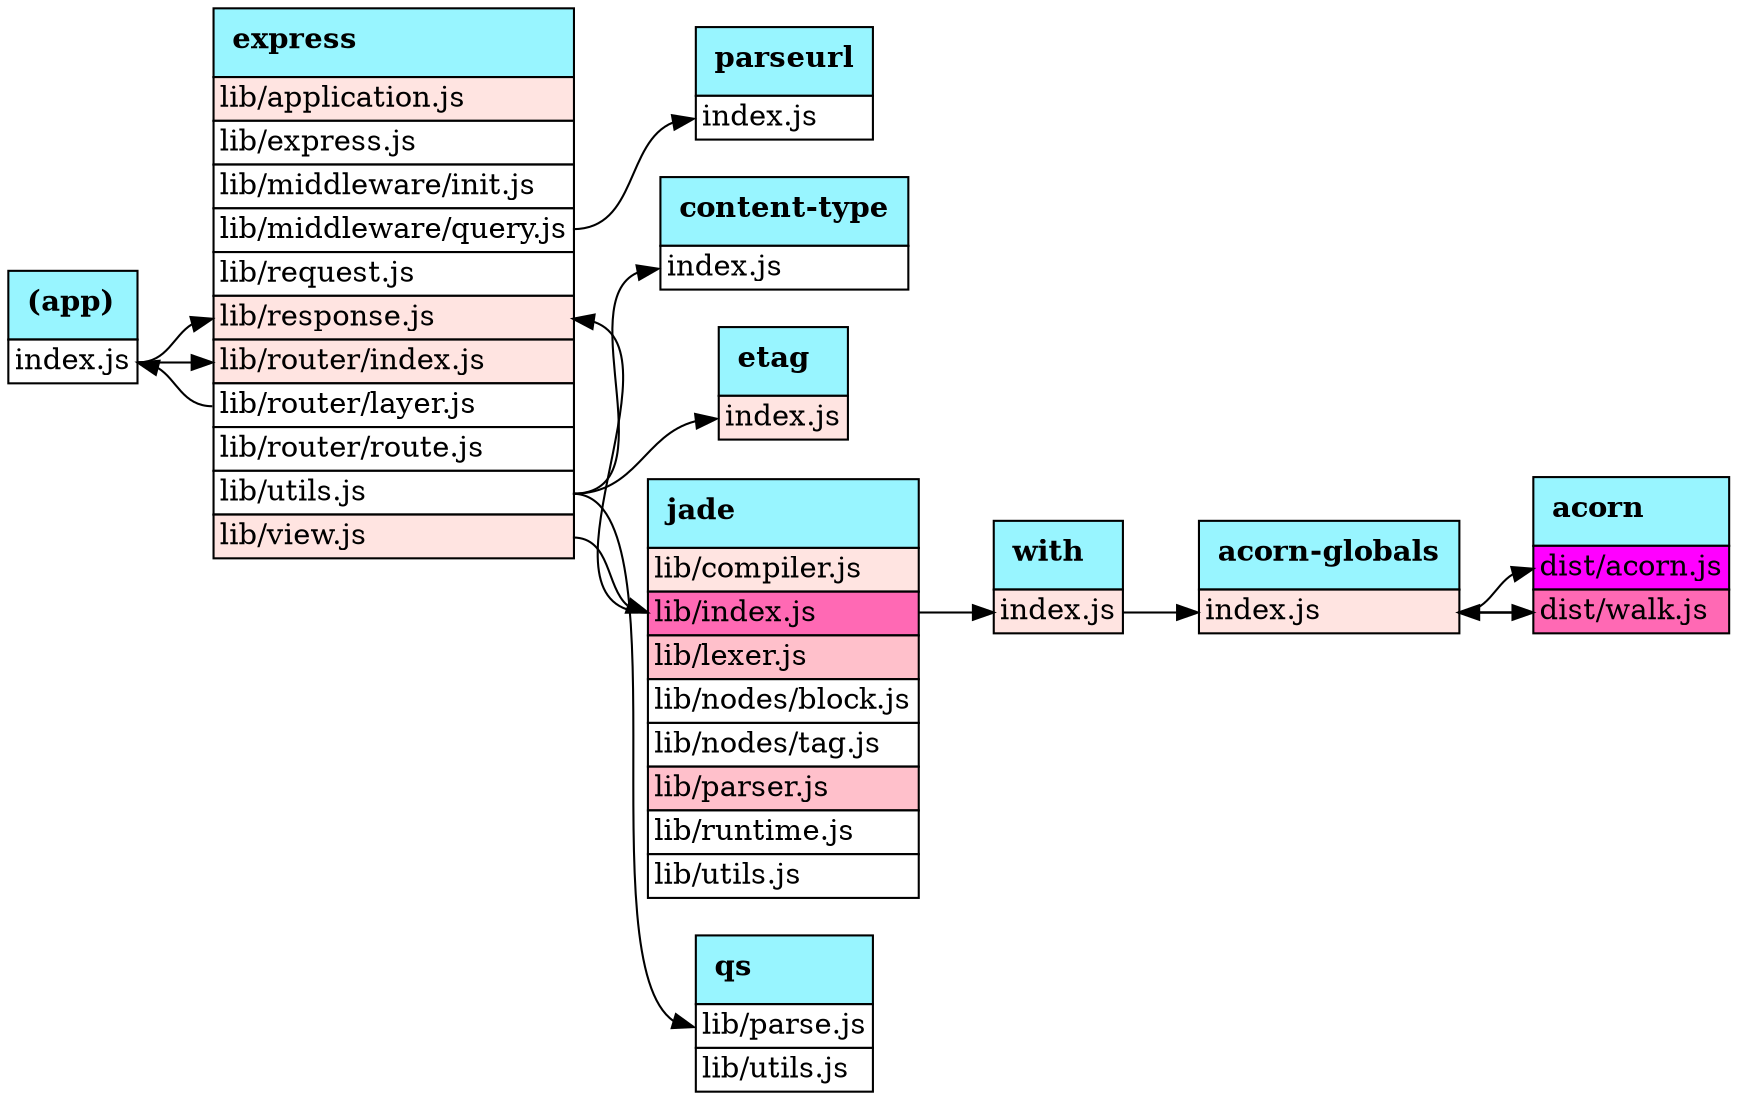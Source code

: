digraph g {
    graph [
        rankdir = "LR"
    ];
    "(app)" [
        shape = "plain"
        label = <<table border="0" cellspacing="0">
<tr><td align="left" border="1" cellpadding="8" bgcolor="cadetblue1" href="https://npmjs.org/package/(app)" title="package (app)" ><b>(app)</b></td></tr>
<tr><td port="index.js" align="left" border="1" bgcolor="white" title="/Users/pmuellr/Projects/slides/2017/01-profiling-node/demos/express-demo/index.js">index.js</td></tr>
</table>>
    ];
    "express" [
        shape = "plain"
        label = <<table border="0" cellspacing="0">
<tr><td align="left" border="1" cellpadding="8" bgcolor="cadetblue1" href="https://npmjs.org/package/express" title="package express" ><b>express</b></td></tr>
<tr><td port="lib/application.js" align="left" border="1" bgcolor="mistyrose" title="/Users/pmuellr/Projects/slides/2017/01-profiling-node/demos/express-demo/node_modules/express/lib/application.js">lib/application.js</td></tr>
<tr><td port="lib/express.js" align="left" border="1" bgcolor="white" title="/Users/pmuellr/Projects/slides/2017/01-profiling-node/demos/express-demo/node_modules/express/lib/express.js">lib/express.js</td></tr>
<tr><td port="lib/middleware/init.js" align="left" border="1" bgcolor="white" title="/Users/pmuellr/Projects/slides/2017/01-profiling-node/demos/express-demo/node_modules/express/lib/middleware/init.js">lib/middleware/init.js</td></tr>
<tr><td port="lib/middleware/query.js" align="left" border="1" bgcolor="white" title="/Users/pmuellr/Projects/slides/2017/01-profiling-node/demos/express-demo/node_modules/express/lib/middleware/query.js">lib/middleware/query.js</td></tr>
<tr><td port="lib/request.js" align="left" border="1" bgcolor="white" title="/Users/pmuellr/Projects/slides/2017/01-profiling-node/demos/express-demo/node_modules/express/lib/request.js">lib/request.js</td></tr>
<tr><td port="lib/response.js" align="left" border="1" bgcolor="mistyrose" title="/Users/pmuellr/Projects/slides/2017/01-profiling-node/demos/express-demo/node_modules/express/lib/response.js">lib/response.js</td></tr>
<tr><td port="lib/router/index.js" align="left" border="1" bgcolor="mistyrose" title="/Users/pmuellr/Projects/slides/2017/01-profiling-node/demos/express-demo/node_modules/express/lib/router/index.js">lib/router/index.js</td></tr>
<tr><td port="lib/router/layer.js" align="left" border="1" bgcolor="white" title="/Users/pmuellr/Projects/slides/2017/01-profiling-node/demos/express-demo/node_modules/express/lib/router/layer.js">lib/router/layer.js</td></tr>
<tr><td port="lib/router/route.js" align="left" border="1" bgcolor="white" title="/Users/pmuellr/Projects/slides/2017/01-profiling-node/demos/express-demo/node_modules/express/lib/router/route.js">lib/router/route.js</td></tr>
<tr><td port="lib/utils.js" align="left" border="1" bgcolor="white" title="/Users/pmuellr/Projects/slides/2017/01-profiling-node/demos/express-demo/node_modules/express/lib/utils.js">lib/utils.js</td></tr>
<tr><td port="lib/view.js" align="left" border="1" bgcolor="mistyrose" title="/Users/pmuellr/Projects/slides/2017/01-profiling-node/demos/express-demo/node_modules/express/lib/view.js">lib/view.js</td></tr>
</table>>
    ];
    "qs" [
        shape = "plain"
        label = <<table border="0" cellspacing="0">
<tr><td align="left" border="1" cellpadding="8" bgcolor="cadetblue1" href="https://npmjs.org/package/qs" title="package qs" ><b>qs</b></td></tr>
<tr><td port="lib/parse.js" align="left" border="1" bgcolor="white" title="/Users/pmuellr/Projects/slides/2017/01-profiling-node/demos/express-demo/node_modules/express/node_modules/qs/lib/parse.js">lib/parse.js</td></tr>
<tr><td port="lib/utils.js" align="left" border="1" bgcolor="white" title="/Users/pmuellr/Projects/slides/2017/01-profiling-node/demos/express-demo/node_modules/express/node_modules/qs/lib/utils.js">lib/utils.js</td></tr>
</table>>
    ];
    "jade" [
        shape = "plain"
        label = <<table border="0" cellspacing="0">
<tr><td align="left" border="1" cellpadding="8" bgcolor="cadetblue1" href="https://npmjs.org/package/jade" title="package jade" ><b>jade</b></td></tr>
<tr><td port="lib/compiler.js" align="left" border="1" bgcolor="mistyrose" title="/Users/pmuellr/Projects/slides/2017/01-profiling-node/demos/express-demo/node_modules/jade/lib/compiler.js">lib/compiler.js</td></tr>
<tr><td port="lib/index.js" align="left" border="1" bgcolor="hotpink" title="/Users/pmuellr/Projects/slides/2017/01-profiling-node/demos/express-demo/node_modules/jade/lib/index.js">lib/index.js</td></tr>
<tr><td port="lib/lexer.js" align="left" border="1" bgcolor="pink" title="/Users/pmuellr/Projects/slides/2017/01-profiling-node/demos/express-demo/node_modules/jade/lib/lexer.js">lib/lexer.js</td></tr>
<tr><td port="lib/nodes/block.js" align="left" border="1" bgcolor="white" title="/Users/pmuellr/Projects/slides/2017/01-profiling-node/demos/express-demo/node_modules/jade/lib/nodes/block.js">lib/nodes/block.js</td></tr>
<tr><td port="lib/nodes/tag.js" align="left" border="1" bgcolor="white" title="/Users/pmuellr/Projects/slides/2017/01-profiling-node/demos/express-demo/node_modules/jade/lib/nodes/tag.js">lib/nodes/tag.js</td></tr>
<tr><td port="lib/parser.js" align="left" border="1" bgcolor="pink" title="/Users/pmuellr/Projects/slides/2017/01-profiling-node/demos/express-demo/node_modules/jade/lib/parser.js">lib/parser.js</td></tr>
<tr><td port="lib/runtime.js" align="left" border="1" bgcolor="white" title="/Users/pmuellr/Projects/slides/2017/01-profiling-node/demos/express-demo/node_modules/jade/lib/runtime.js">lib/runtime.js</td></tr>
<tr><td port="lib/utils.js" align="left" border="1" bgcolor="white" title="/Users/pmuellr/Projects/slides/2017/01-profiling-node/demos/express-demo/node_modules/jade/lib/utils.js">lib/utils.js</td></tr>
</table>>
    ];
    "with" [
        shape = "plain"
        label = <<table border="0" cellspacing="0">
<tr><td align="left" border="1" cellpadding="8" bgcolor="cadetblue1" href="https://npmjs.org/package/with" title="package with" ><b>with</b></td></tr>
<tr><td port="index.js" align="left" border="1" bgcolor="mistyrose" title="/Users/pmuellr/Projects/slides/2017/01-profiling-node/demos/express-demo/node_modules/jade/node_modules/with/index.js">index.js</td></tr>
</table>>
    ];
    "acorn-globals" [
        shape = "plain"
        label = <<table border="0" cellspacing="0">
<tr><td align="left" border="1" cellpadding="8" bgcolor="cadetblue1" href="https://npmjs.org/package/acorn-globals" title="package acorn-globals" ><b>acorn-globals</b></td></tr>
<tr><td port="index.js" align="left" border="1" bgcolor="mistyrose" title="/Users/pmuellr/Projects/slides/2017/01-profiling-node/demos/express-demo/node_modules/jade/node_modules/with/node_modules/acorn-globals/index.js">index.js</td></tr>
</table>>
    ];
    "acorn" [
        shape = "plain"
        label = <<table border="0" cellspacing="0">
<tr><td align="left" border="1" cellpadding="8" bgcolor="cadetblue1" href="https://npmjs.org/package/acorn" title="package acorn" ><b>acorn</b></td></tr>
<tr><td port="dist/acorn.js" align="left" border="1" bgcolor="magenta" title="/Users/pmuellr/Projects/slides/2017/01-profiling-node/demos/express-demo/node_modules/jade/node_modules/with/node_modules/acorn-globals/node_modules/acorn/dist/acorn.js">dist/acorn.js</td></tr>
<tr><td port="dist/walk.js" align="left" border="1" bgcolor="hotpink" title="/Users/pmuellr/Projects/slides/2017/01-profiling-node/demos/express-demo/node_modules/jade/node_modules/with/node_modules/acorn-globals/node_modules/acorn/dist/walk.js">dist/walk.js</td></tr>
</table>>
    ];
    "content-type" [
        shape = "plain"
        label = <<table border="0" cellspacing="0">
<tr><td align="left" border="1" cellpadding="8" bgcolor="cadetblue1" href="https://npmjs.org/package/content-type" title="package content-type" ><b>content-type</b></td></tr>
<tr><td port="index.js" align="left" border="1" bgcolor="white" title="/Users/pmuellr/Projects/slides/2017/01-profiling-node/demos/express-demo/node_modules/express/node_modules/content-type/index.js">index.js</td></tr>
</table>>
    ];
    "etag" [
        shape = "plain"
        label = <<table border="0" cellspacing="0">
<tr><td align="left" border="1" cellpadding="8" bgcolor="cadetblue1" href="https://npmjs.org/package/etag" title="package etag" ><b>etag</b></td></tr>
<tr><td port="index.js" align="left" border="1" bgcolor="mistyrose" title="/Users/pmuellr/Projects/slides/2017/01-profiling-node/demos/express-demo/node_modules/express/node_modules/etag/index.js">index.js</td></tr>
</table>>
    ];
    "parseurl" [
        shape = "plain"
        label = <<table border="0" cellspacing="0">
<tr><td align="left" border="1" cellpadding="8" bgcolor="cadetblue1" href="https://npmjs.org/package/parseurl" title="package parseurl" ><b>parseurl</b></td></tr>
<tr><td port="index.js" align="left" border="1" bgcolor="white" title="/Users/pmuellr/Projects/slides/2017/01-profiling-node/demos/express-demo/node_modules/express/node_modules/parseurl/index.js">index.js</td></tr>
</table>>
    ];
    "(app)":"index.js" -> "express":"lib/router/index.js";
    "(app)":"index.js" -> "express":"lib/response.js";
    "express":"lib/router/layer.js" -> "(app)":"index.js";
    "express":"lib/middleware/query.js" -> "parseurl":"index.js";
    "express":"lib/utils.js" -> "qs":"lib/parse.js";
    "express":"lib/utils.js" -> "content-type":"index.js";
    "express":"lib/utils.js" -> "etag":"index.js";
    "express":"lib/view.js" -> "jade":"lib/index.js";
    "jade":"lib/index.js" -> "with":"index.js";
    "jade":"lib/index.js" -> "express":"lib/response.js";
    "with":"index.js" -> "acorn-globals":"index.js";
    "acorn-globals":"index.js" -> "acorn":"dist/acorn.js";
    "acorn-globals":"index.js" -> "acorn":"dist/walk.js";
    "acorn":"dist/walk.js" -> "acorn-globals":"index.js";
}